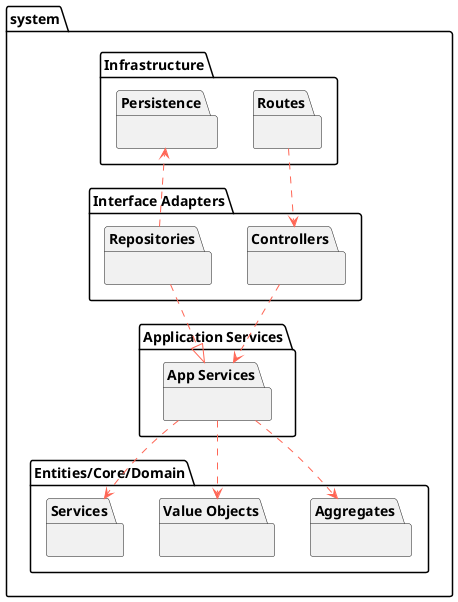 @startuml

skinparam component {
    FontSize 16
    BackgroundColor<<Apache>> LightCoral
    BorderColor<<Apache>> #FF6655
    FontName Courier
    BorderColor black
    BackgroundColor DeepSkyBlue
    ArrowFontName Impact
    ArrowColor #FF6655
    ArrowFontColor #777777
}

package system {
    package "Infrastructure" {
        package "Routes" {
        }

        package "Persistence" {
        }
    }

    package "Interface Adapters" {
        package "Controllers" {
        }

        package "Repositories" {
        }
    }

    package "Application Services" {
        package "App Services" {
        }
    }

    package "Entities/Core/Domain" {
        package "Aggregates" {
        }

        package "Value Objects" {
        }

        package "Services" {
        }
    }
    "Routes" ..> "Controllers"
    "Controllers" ..> "App Services"
    "App Services" ..> "Aggregates"
    "App Services" ..> "Value Objects"
    "App Services" ..> "Services"
    "Repositories" ..|> "App Services"
    "Repositories" ..> "Persistence"
}

@enduml


